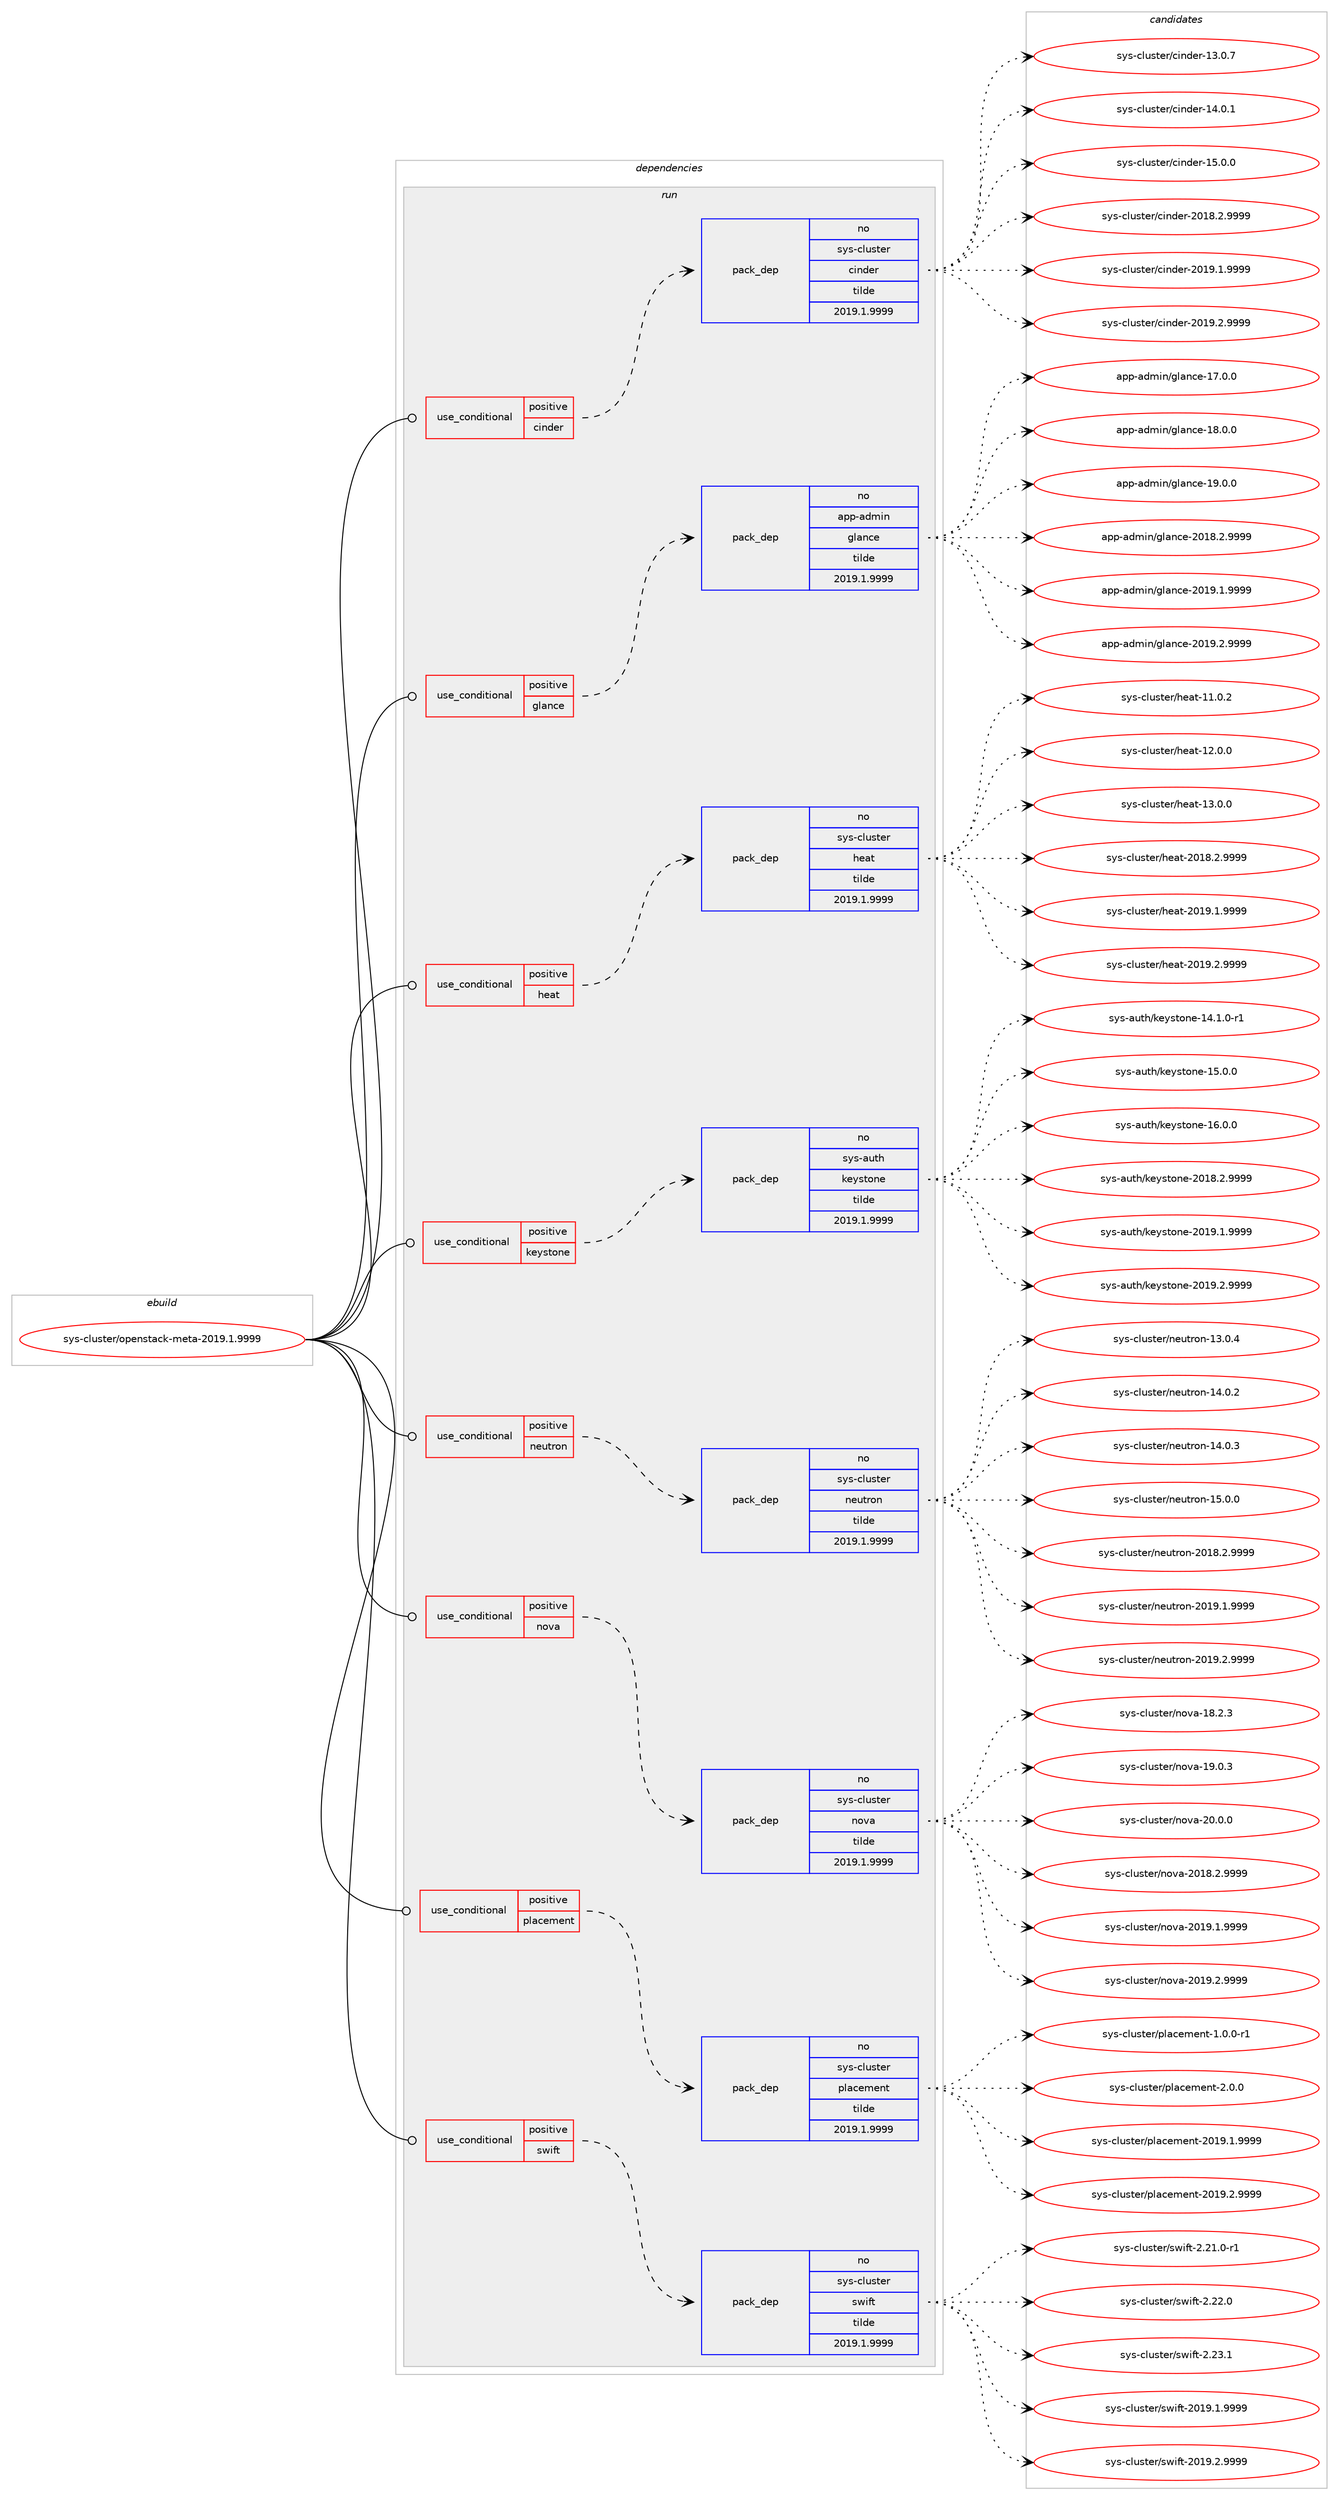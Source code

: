digraph prolog {

# *************
# Graph options
# *************

newrank=true;
concentrate=true;
compound=true;
graph [rankdir=LR,fontname=Helvetica,fontsize=10,ranksep=1.5];#, ranksep=2.5, nodesep=0.2];
edge  [arrowhead=vee];
node  [fontname=Helvetica,fontsize=10];

# **********
# The ebuild
# **********

subgraph cluster_leftcol {
color=gray;
rank=same;
label=<<i>ebuild</i>>;
id [label="sys-cluster/openstack-meta-2019.1.9999", color=red, width=4, href="../sys-cluster/openstack-meta-2019.1.9999.svg"];
}

# ****************
# The dependencies
# ****************

subgraph cluster_midcol {
color=gray;
label=<<i>dependencies</i>>;
subgraph cluster_compile {
fillcolor="#eeeeee";
style=filled;
label=<<i>compile</i>>;
}
subgraph cluster_compileandrun {
fillcolor="#eeeeee";
style=filled;
label=<<i>compile and run</i>>;
}
subgraph cluster_run {
fillcolor="#eeeeee";
style=filled;
label=<<i>run</i>>;
subgraph cond213317 {
dependency887181 [label=<<TABLE BORDER="0" CELLBORDER="1" CELLSPACING="0" CELLPADDING="4"><TR><TD ROWSPAN="3" CELLPADDING="10">use_conditional</TD></TR><TR><TD>positive</TD></TR><TR><TD>cinder</TD></TR></TABLE>>, shape=none, color=red];
subgraph pack658335 {
dependency887182 [label=<<TABLE BORDER="0" CELLBORDER="1" CELLSPACING="0" CELLPADDING="4" WIDTH="220"><TR><TD ROWSPAN="6" CELLPADDING="30">pack_dep</TD></TR><TR><TD WIDTH="110">no</TD></TR><TR><TD>sys-cluster</TD></TR><TR><TD>cinder</TD></TR><TR><TD>tilde</TD></TR><TR><TD>2019.1.9999</TD></TR></TABLE>>, shape=none, color=blue];
}
dependency887181:e -> dependency887182:w [weight=20,style="dashed",arrowhead="vee"];
}
id:e -> dependency887181:w [weight=20,style="solid",arrowhead="odot"];
subgraph cond213318 {
dependency887183 [label=<<TABLE BORDER="0" CELLBORDER="1" CELLSPACING="0" CELLPADDING="4"><TR><TD ROWSPAN="3" CELLPADDING="10">use_conditional</TD></TR><TR><TD>positive</TD></TR><TR><TD>glance</TD></TR></TABLE>>, shape=none, color=red];
subgraph pack658336 {
dependency887184 [label=<<TABLE BORDER="0" CELLBORDER="1" CELLSPACING="0" CELLPADDING="4" WIDTH="220"><TR><TD ROWSPAN="6" CELLPADDING="30">pack_dep</TD></TR><TR><TD WIDTH="110">no</TD></TR><TR><TD>app-admin</TD></TR><TR><TD>glance</TD></TR><TR><TD>tilde</TD></TR><TR><TD>2019.1.9999</TD></TR></TABLE>>, shape=none, color=blue];
}
dependency887183:e -> dependency887184:w [weight=20,style="dashed",arrowhead="vee"];
}
id:e -> dependency887183:w [weight=20,style="solid",arrowhead="odot"];
subgraph cond213319 {
dependency887185 [label=<<TABLE BORDER="0" CELLBORDER="1" CELLSPACING="0" CELLPADDING="4"><TR><TD ROWSPAN="3" CELLPADDING="10">use_conditional</TD></TR><TR><TD>positive</TD></TR><TR><TD>heat</TD></TR></TABLE>>, shape=none, color=red];
subgraph pack658337 {
dependency887186 [label=<<TABLE BORDER="0" CELLBORDER="1" CELLSPACING="0" CELLPADDING="4" WIDTH="220"><TR><TD ROWSPAN="6" CELLPADDING="30">pack_dep</TD></TR><TR><TD WIDTH="110">no</TD></TR><TR><TD>sys-cluster</TD></TR><TR><TD>heat</TD></TR><TR><TD>tilde</TD></TR><TR><TD>2019.1.9999</TD></TR></TABLE>>, shape=none, color=blue];
}
dependency887185:e -> dependency887186:w [weight=20,style="dashed",arrowhead="vee"];
}
id:e -> dependency887185:w [weight=20,style="solid",arrowhead="odot"];
subgraph cond213320 {
dependency887187 [label=<<TABLE BORDER="0" CELLBORDER="1" CELLSPACING="0" CELLPADDING="4"><TR><TD ROWSPAN="3" CELLPADDING="10">use_conditional</TD></TR><TR><TD>positive</TD></TR><TR><TD>keystone</TD></TR></TABLE>>, shape=none, color=red];
subgraph pack658338 {
dependency887188 [label=<<TABLE BORDER="0" CELLBORDER="1" CELLSPACING="0" CELLPADDING="4" WIDTH="220"><TR><TD ROWSPAN="6" CELLPADDING="30">pack_dep</TD></TR><TR><TD WIDTH="110">no</TD></TR><TR><TD>sys-auth</TD></TR><TR><TD>keystone</TD></TR><TR><TD>tilde</TD></TR><TR><TD>2019.1.9999</TD></TR></TABLE>>, shape=none, color=blue];
}
dependency887187:e -> dependency887188:w [weight=20,style="dashed",arrowhead="vee"];
}
id:e -> dependency887187:w [weight=20,style="solid",arrowhead="odot"];
subgraph cond213321 {
dependency887189 [label=<<TABLE BORDER="0" CELLBORDER="1" CELLSPACING="0" CELLPADDING="4"><TR><TD ROWSPAN="3" CELLPADDING="10">use_conditional</TD></TR><TR><TD>positive</TD></TR><TR><TD>neutron</TD></TR></TABLE>>, shape=none, color=red];
subgraph pack658339 {
dependency887190 [label=<<TABLE BORDER="0" CELLBORDER="1" CELLSPACING="0" CELLPADDING="4" WIDTH="220"><TR><TD ROWSPAN="6" CELLPADDING="30">pack_dep</TD></TR><TR><TD WIDTH="110">no</TD></TR><TR><TD>sys-cluster</TD></TR><TR><TD>neutron</TD></TR><TR><TD>tilde</TD></TR><TR><TD>2019.1.9999</TD></TR></TABLE>>, shape=none, color=blue];
}
dependency887189:e -> dependency887190:w [weight=20,style="dashed",arrowhead="vee"];
}
id:e -> dependency887189:w [weight=20,style="solid",arrowhead="odot"];
subgraph cond213322 {
dependency887191 [label=<<TABLE BORDER="0" CELLBORDER="1" CELLSPACING="0" CELLPADDING="4"><TR><TD ROWSPAN="3" CELLPADDING="10">use_conditional</TD></TR><TR><TD>positive</TD></TR><TR><TD>nova</TD></TR></TABLE>>, shape=none, color=red];
subgraph pack658340 {
dependency887192 [label=<<TABLE BORDER="0" CELLBORDER="1" CELLSPACING="0" CELLPADDING="4" WIDTH="220"><TR><TD ROWSPAN="6" CELLPADDING="30">pack_dep</TD></TR><TR><TD WIDTH="110">no</TD></TR><TR><TD>sys-cluster</TD></TR><TR><TD>nova</TD></TR><TR><TD>tilde</TD></TR><TR><TD>2019.1.9999</TD></TR></TABLE>>, shape=none, color=blue];
}
dependency887191:e -> dependency887192:w [weight=20,style="dashed",arrowhead="vee"];
}
id:e -> dependency887191:w [weight=20,style="solid",arrowhead="odot"];
subgraph cond213323 {
dependency887193 [label=<<TABLE BORDER="0" CELLBORDER="1" CELLSPACING="0" CELLPADDING="4"><TR><TD ROWSPAN="3" CELLPADDING="10">use_conditional</TD></TR><TR><TD>positive</TD></TR><TR><TD>placement</TD></TR></TABLE>>, shape=none, color=red];
subgraph pack658341 {
dependency887194 [label=<<TABLE BORDER="0" CELLBORDER="1" CELLSPACING="0" CELLPADDING="4" WIDTH="220"><TR><TD ROWSPAN="6" CELLPADDING="30">pack_dep</TD></TR><TR><TD WIDTH="110">no</TD></TR><TR><TD>sys-cluster</TD></TR><TR><TD>placement</TD></TR><TR><TD>tilde</TD></TR><TR><TD>2019.1.9999</TD></TR></TABLE>>, shape=none, color=blue];
}
dependency887193:e -> dependency887194:w [weight=20,style="dashed",arrowhead="vee"];
}
id:e -> dependency887193:w [weight=20,style="solid",arrowhead="odot"];
subgraph cond213324 {
dependency887195 [label=<<TABLE BORDER="0" CELLBORDER="1" CELLSPACING="0" CELLPADDING="4"><TR><TD ROWSPAN="3" CELLPADDING="10">use_conditional</TD></TR><TR><TD>positive</TD></TR><TR><TD>swift</TD></TR></TABLE>>, shape=none, color=red];
subgraph pack658342 {
dependency887196 [label=<<TABLE BORDER="0" CELLBORDER="1" CELLSPACING="0" CELLPADDING="4" WIDTH="220"><TR><TD ROWSPAN="6" CELLPADDING="30">pack_dep</TD></TR><TR><TD WIDTH="110">no</TD></TR><TR><TD>sys-cluster</TD></TR><TR><TD>swift</TD></TR><TR><TD>tilde</TD></TR><TR><TD>2019.1.9999</TD></TR></TABLE>>, shape=none, color=blue];
}
dependency887195:e -> dependency887196:w [weight=20,style="dashed",arrowhead="vee"];
}
id:e -> dependency887195:w [weight=20,style="solid",arrowhead="odot"];
}
}

# **************
# The candidates
# **************

subgraph cluster_choices {
rank=same;
color=gray;
label=<<i>candidates</i>>;

subgraph choice658335 {
color=black;
nodesep=1;
choice1151211154599108117115116101114479910511010010111445495146484655 [label="sys-cluster/cinder-13.0.7", color=red, width=4,href="../sys-cluster/cinder-13.0.7.svg"];
choice1151211154599108117115116101114479910511010010111445495246484649 [label="sys-cluster/cinder-14.0.1", color=red, width=4,href="../sys-cluster/cinder-14.0.1.svg"];
choice1151211154599108117115116101114479910511010010111445495346484648 [label="sys-cluster/cinder-15.0.0", color=red, width=4,href="../sys-cluster/cinder-15.0.0.svg"];
choice11512111545991081171151161011144799105110100101114455048495646504657575757 [label="sys-cluster/cinder-2018.2.9999", color=red, width=4,href="../sys-cluster/cinder-2018.2.9999.svg"];
choice11512111545991081171151161011144799105110100101114455048495746494657575757 [label="sys-cluster/cinder-2019.1.9999", color=red, width=4,href="../sys-cluster/cinder-2019.1.9999.svg"];
choice11512111545991081171151161011144799105110100101114455048495746504657575757 [label="sys-cluster/cinder-2019.2.9999", color=red, width=4,href="../sys-cluster/cinder-2019.2.9999.svg"];
dependency887182:e -> choice1151211154599108117115116101114479910511010010111445495146484655:w [style=dotted,weight="100"];
dependency887182:e -> choice1151211154599108117115116101114479910511010010111445495246484649:w [style=dotted,weight="100"];
dependency887182:e -> choice1151211154599108117115116101114479910511010010111445495346484648:w [style=dotted,weight="100"];
dependency887182:e -> choice11512111545991081171151161011144799105110100101114455048495646504657575757:w [style=dotted,weight="100"];
dependency887182:e -> choice11512111545991081171151161011144799105110100101114455048495746494657575757:w [style=dotted,weight="100"];
dependency887182:e -> choice11512111545991081171151161011144799105110100101114455048495746504657575757:w [style=dotted,weight="100"];
}
subgraph choice658336 {
color=black;
nodesep=1;
choice97112112459710010910511047103108971109910145495546484648 [label="app-admin/glance-17.0.0", color=red, width=4,href="../app-admin/glance-17.0.0.svg"];
choice97112112459710010910511047103108971109910145495646484648 [label="app-admin/glance-18.0.0", color=red, width=4,href="../app-admin/glance-18.0.0.svg"];
choice97112112459710010910511047103108971109910145495746484648 [label="app-admin/glance-19.0.0", color=red, width=4,href="../app-admin/glance-19.0.0.svg"];
choice971121124597100109105110471031089711099101455048495646504657575757 [label="app-admin/glance-2018.2.9999", color=red, width=4,href="../app-admin/glance-2018.2.9999.svg"];
choice971121124597100109105110471031089711099101455048495746494657575757 [label="app-admin/glance-2019.1.9999", color=red, width=4,href="../app-admin/glance-2019.1.9999.svg"];
choice971121124597100109105110471031089711099101455048495746504657575757 [label="app-admin/glance-2019.2.9999", color=red, width=4,href="../app-admin/glance-2019.2.9999.svg"];
dependency887184:e -> choice97112112459710010910511047103108971109910145495546484648:w [style=dotted,weight="100"];
dependency887184:e -> choice97112112459710010910511047103108971109910145495646484648:w [style=dotted,weight="100"];
dependency887184:e -> choice97112112459710010910511047103108971109910145495746484648:w [style=dotted,weight="100"];
dependency887184:e -> choice971121124597100109105110471031089711099101455048495646504657575757:w [style=dotted,weight="100"];
dependency887184:e -> choice971121124597100109105110471031089711099101455048495746494657575757:w [style=dotted,weight="100"];
dependency887184:e -> choice971121124597100109105110471031089711099101455048495746504657575757:w [style=dotted,weight="100"];
}
subgraph choice658337 {
color=black;
nodesep=1;
choice1151211154599108117115116101114471041019711645494946484650 [label="sys-cluster/heat-11.0.2", color=red, width=4,href="../sys-cluster/heat-11.0.2.svg"];
choice1151211154599108117115116101114471041019711645495046484648 [label="sys-cluster/heat-12.0.0", color=red, width=4,href="../sys-cluster/heat-12.0.0.svg"];
choice1151211154599108117115116101114471041019711645495146484648 [label="sys-cluster/heat-13.0.0", color=red, width=4,href="../sys-cluster/heat-13.0.0.svg"];
choice11512111545991081171151161011144710410197116455048495646504657575757 [label="sys-cluster/heat-2018.2.9999", color=red, width=4,href="../sys-cluster/heat-2018.2.9999.svg"];
choice11512111545991081171151161011144710410197116455048495746494657575757 [label="sys-cluster/heat-2019.1.9999", color=red, width=4,href="../sys-cluster/heat-2019.1.9999.svg"];
choice11512111545991081171151161011144710410197116455048495746504657575757 [label="sys-cluster/heat-2019.2.9999", color=red, width=4,href="../sys-cluster/heat-2019.2.9999.svg"];
dependency887186:e -> choice1151211154599108117115116101114471041019711645494946484650:w [style=dotted,weight="100"];
dependency887186:e -> choice1151211154599108117115116101114471041019711645495046484648:w [style=dotted,weight="100"];
dependency887186:e -> choice1151211154599108117115116101114471041019711645495146484648:w [style=dotted,weight="100"];
dependency887186:e -> choice11512111545991081171151161011144710410197116455048495646504657575757:w [style=dotted,weight="100"];
dependency887186:e -> choice11512111545991081171151161011144710410197116455048495746494657575757:w [style=dotted,weight="100"];
dependency887186:e -> choice11512111545991081171151161011144710410197116455048495746504657575757:w [style=dotted,weight="100"];
}
subgraph choice658338 {
color=black;
nodesep=1;
choice115121115459711711610447107101121115116111110101454952464946484511449 [label="sys-auth/keystone-14.1.0-r1", color=red, width=4,href="../sys-auth/keystone-14.1.0-r1.svg"];
choice11512111545971171161044710710112111511611111010145495346484648 [label="sys-auth/keystone-15.0.0", color=red, width=4,href="../sys-auth/keystone-15.0.0.svg"];
choice11512111545971171161044710710112111511611111010145495446484648 [label="sys-auth/keystone-16.0.0", color=red, width=4,href="../sys-auth/keystone-16.0.0.svg"];
choice115121115459711711610447107101121115116111110101455048495646504657575757 [label="sys-auth/keystone-2018.2.9999", color=red, width=4,href="../sys-auth/keystone-2018.2.9999.svg"];
choice115121115459711711610447107101121115116111110101455048495746494657575757 [label="sys-auth/keystone-2019.1.9999", color=red, width=4,href="../sys-auth/keystone-2019.1.9999.svg"];
choice115121115459711711610447107101121115116111110101455048495746504657575757 [label="sys-auth/keystone-2019.2.9999", color=red, width=4,href="../sys-auth/keystone-2019.2.9999.svg"];
dependency887188:e -> choice115121115459711711610447107101121115116111110101454952464946484511449:w [style=dotted,weight="100"];
dependency887188:e -> choice11512111545971171161044710710112111511611111010145495346484648:w [style=dotted,weight="100"];
dependency887188:e -> choice11512111545971171161044710710112111511611111010145495446484648:w [style=dotted,weight="100"];
dependency887188:e -> choice115121115459711711610447107101121115116111110101455048495646504657575757:w [style=dotted,weight="100"];
dependency887188:e -> choice115121115459711711610447107101121115116111110101455048495746494657575757:w [style=dotted,weight="100"];
dependency887188:e -> choice115121115459711711610447107101121115116111110101455048495746504657575757:w [style=dotted,weight="100"];
}
subgraph choice658339 {
color=black;
nodesep=1;
choice11512111545991081171151161011144711010111711611411111045495146484652 [label="sys-cluster/neutron-13.0.4", color=red, width=4,href="../sys-cluster/neutron-13.0.4.svg"];
choice11512111545991081171151161011144711010111711611411111045495246484650 [label="sys-cluster/neutron-14.0.2", color=red, width=4,href="../sys-cluster/neutron-14.0.2.svg"];
choice11512111545991081171151161011144711010111711611411111045495246484651 [label="sys-cluster/neutron-14.0.3", color=red, width=4,href="../sys-cluster/neutron-14.0.3.svg"];
choice11512111545991081171151161011144711010111711611411111045495346484648 [label="sys-cluster/neutron-15.0.0", color=red, width=4,href="../sys-cluster/neutron-15.0.0.svg"];
choice115121115459910811711511610111447110101117116114111110455048495646504657575757 [label="sys-cluster/neutron-2018.2.9999", color=red, width=4,href="../sys-cluster/neutron-2018.2.9999.svg"];
choice115121115459910811711511610111447110101117116114111110455048495746494657575757 [label="sys-cluster/neutron-2019.1.9999", color=red, width=4,href="../sys-cluster/neutron-2019.1.9999.svg"];
choice115121115459910811711511610111447110101117116114111110455048495746504657575757 [label="sys-cluster/neutron-2019.2.9999", color=red, width=4,href="../sys-cluster/neutron-2019.2.9999.svg"];
dependency887190:e -> choice11512111545991081171151161011144711010111711611411111045495146484652:w [style=dotted,weight="100"];
dependency887190:e -> choice11512111545991081171151161011144711010111711611411111045495246484650:w [style=dotted,weight="100"];
dependency887190:e -> choice11512111545991081171151161011144711010111711611411111045495246484651:w [style=dotted,weight="100"];
dependency887190:e -> choice11512111545991081171151161011144711010111711611411111045495346484648:w [style=dotted,weight="100"];
dependency887190:e -> choice115121115459910811711511610111447110101117116114111110455048495646504657575757:w [style=dotted,weight="100"];
dependency887190:e -> choice115121115459910811711511610111447110101117116114111110455048495746494657575757:w [style=dotted,weight="100"];
dependency887190:e -> choice115121115459910811711511610111447110101117116114111110455048495746504657575757:w [style=dotted,weight="100"];
}
subgraph choice658340 {
color=black;
nodesep=1;
choice1151211154599108117115116101114471101111189745495646504651 [label="sys-cluster/nova-18.2.3", color=red, width=4,href="../sys-cluster/nova-18.2.3.svg"];
choice1151211154599108117115116101114471101111189745495746484651 [label="sys-cluster/nova-19.0.3", color=red, width=4,href="../sys-cluster/nova-19.0.3.svg"];
choice1151211154599108117115116101114471101111189745504846484648 [label="sys-cluster/nova-20.0.0", color=red, width=4,href="../sys-cluster/nova-20.0.0.svg"];
choice11512111545991081171151161011144711011111897455048495646504657575757 [label="sys-cluster/nova-2018.2.9999", color=red, width=4,href="../sys-cluster/nova-2018.2.9999.svg"];
choice11512111545991081171151161011144711011111897455048495746494657575757 [label="sys-cluster/nova-2019.1.9999", color=red, width=4,href="../sys-cluster/nova-2019.1.9999.svg"];
choice11512111545991081171151161011144711011111897455048495746504657575757 [label="sys-cluster/nova-2019.2.9999", color=red, width=4,href="../sys-cluster/nova-2019.2.9999.svg"];
dependency887192:e -> choice1151211154599108117115116101114471101111189745495646504651:w [style=dotted,weight="100"];
dependency887192:e -> choice1151211154599108117115116101114471101111189745495746484651:w [style=dotted,weight="100"];
dependency887192:e -> choice1151211154599108117115116101114471101111189745504846484648:w [style=dotted,weight="100"];
dependency887192:e -> choice11512111545991081171151161011144711011111897455048495646504657575757:w [style=dotted,weight="100"];
dependency887192:e -> choice11512111545991081171151161011144711011111897455048495746494657575757:w [style=dotted,weight="100"];
dependency887192:e -> choice11512111545991081171151161011144711011111897455048495746504657575757:w [style=dotted,weight="100"];
}
subgraph choice658341 {
color=black;
nodesep=1;
choice11512111545991081171151161011144711210897991011091011101164549464846484511449 [label="sys-cluster/placement-1.0.0-r1", color=red, width=4,href="../sys-cluster/placement-1.0.0-r1.svg"];
choice1151211154599108117115116101114471121089799101109101110116455046484648 [label="sys-cluster/placement-2.0.0", color=red, width=4,href="../sys-cluster/placement-2.0.0.svg"];
choice1151211154599108117115116101114471121089799101109101110116455048495746494657575757 [label="sys-cluster/placement-2019.1.9999", color=red, width=4,href="../sys-cluster/placement-2019.1.9999.svg"];
choice1151211154599108117115116101114471121089799101109101110116455048495746504657575757 [label="sys-cluster/placement-2019.2.9999", color=red, width=4,href="../sys-cluster/placement-2019.2.9999.svg"];
dependency887194:e -> choice11512111545991081171151161011144711210897991011091011101164549464846484511449:w [style=dotted,weight="100"];
dependency887194:e -> choice1151211154599108117115116101114471121089799101109101110116455046484648:w [style=dotted,weight="100"];
dependency887194:e -> choice1151211154599108117115116101114471121089799101109101110116455048495746494657575757:w [style=dotted,weight="100"];
dependency887194:e -> choice1151211154599108117115116101114471121089799101109101110116455048495746504657575757:w [style=dotted,weight="100"];
}
subgraph choice658342 {
color=black;
nodesep=1;
choice115121115459910811711511610111447115119105102116455046504946484511449 [label="sys-cluster/swift-2.21.0-r1", color=red, width=4,href="../sys-cluster/swift-2.21.0-r1.svg"];
choice11512111545991081171151161011144711511910510211645504650504648 [label="sys-cluster/swift-2.22.0", color=red, width=4,href="../sys-cluster/swift-2.22.0.svg"];
choice11512111545991081171151161011144711511910510211645504650514649 [label="sys-cluster/swift-2.23.1", color=red, width=4,href="../sys-cluster/swift-2.23.1.svg"];
choice115121115459910811711511610111447115119105102116455048495746494657575757 [label="sys-cluster/swift-2019.1.9999", color=red, width=4,href="../sys-cluster/swift-2019.1.9999.svg"];
choice115121115459910811711511610111447115119105102116455048495746504657575757 [label="sys-cluster/swift-2019.2.9999", color=red, width=4,href="../sys-cluster/swift-2019.2.9999.svg"];
dependency887196:e -> choice115121115459910811711511610111447115119105102116455046504946484511449:w [style=dotted,weight="100"];
dependency887196:e -> choice11512111545991081171151161011144711511910510211645504650504648:w [style=dotted,weight="100"];
dependency887196:e -> choice11512111545991081171151161011144711511910510211645504650514649:w [style=dotted,weight="100"];
dependency887196:e -> choice115121115459910811711511610111447115119105102116455048495746494657575757:w [style=dotted,weight="100"];
dependency887196:e -> choice115121115459910811711511610111447115119105102116455048495746504657575757:w [style=dotted,weight="100"];
}
}

}
